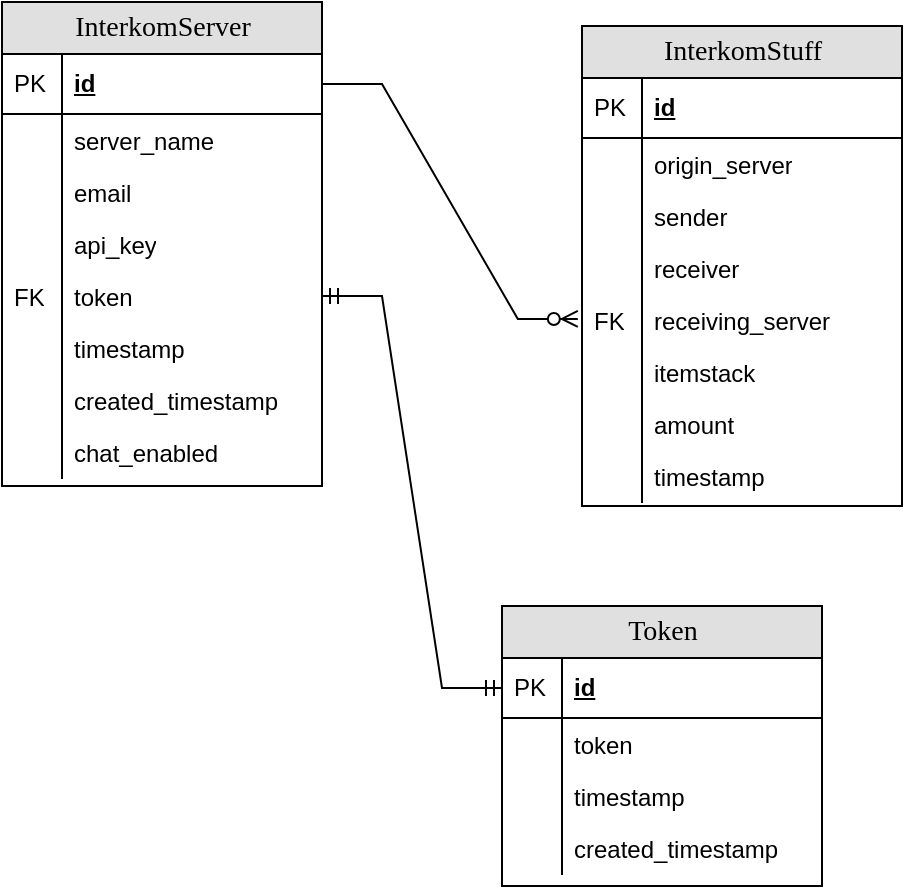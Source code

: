 <mxfile version="26.2.9">
  <diagram name="Page-1" id="e56a1550-8fbb-45ad-956c-1786394a9013">
    <mxGraphModel dx="1906" dy="1084" grid="1" gridSize="10" guides="1" tooltips="1" connect="1" arrows="1" fold="1" page="1" pageScale="1" pageWidth="1100" pageHeight="850" background="none" math="0" shadow="0">
      <root>
        <mxCell id="0" />
        <mxCell id="1" parent="0" />
        <mxCell id="2e49270ec7c68f3f-80" value="InterkomServer" style="swimlane;html=1;fontStyle=0;childLayout=stackLayout;horizontal=1;startSize=26;fillColor=#e0e0e0;horizontalStack=0;resizeParent=1;resizeLast=0;collapsible=1;marginBottom=0;swimlaneFillColor=#ffffff;align=center;rounded=0;shadow=0;comic=0;labelBackgroundColor=none;strokeWidth=1;fontFamily=Verdana;fontSize=14" parent="1" vertex="1">
          <mxGeometry x="30" y="358" width="160" height="242" as="geometry" />
        </mxCell>
        <mxCell id="2e49270ec7c68f3f-81" value="id" style="shape=partialRectangle;top=0;left=0;right=0;bottom=1;html=1;align=left;verticalAlign=middle;fillColor=none;spacingLeft=34;spacingRight=4;whiteSpace=wrap;overflow=hidden;rotatable=0;points=[[0,0.5],[1,0.5]];portConstraint=eastwest;dropTarget=0;fontStyle=5;" parent="2e49270ec7c68f3f-80" vertex="1">
          <mxGeometry y="26" width="160" height="30" as="geometry" />
        </mxCell>
        <mxCell id="2e49270ec7c68f3f-82" value="PK" style="shape=partialRectangle;top=0;left=0;bottom=0;html=1;fillColor=none;align=left;verticalAlign=middle;spacingLeft=4;spacingRight=4;whiteSpace=wrap;overflow=hidden;rotatable=0;points=[];portConstraint=eastwest;part=1;" parent="2e49270ec7c68f3f-81" vertex="1" connectable="0">
          <mxGeometry width="30" height="30" as="geometry" />
        </mxCell>
        <mxCell id="2e49270ec7c68f3f-83" value="&lt;div&gt;server_name&lt;/div&gt;" style="shape=partialRectangle;top=0;left=0;right=0;bottom=0;html=1;align=left;verticalAlign=top;fillColor=none;spacingLeft=34;spacingRight=4;whiteSpace=wrap;overflow=hidden;rotatable=0;points=[[0,0.5],[1,0.5]];portConstraint=eastwest;dropTarget=0;" parent="2e49270ec7c68f3f-80" vertex="1">
          <mxGeometry y="56" width="160" height="26" as="geometry" />
        </mxCell>
        <mxCell id="2e49270ec7c68f3f-84" value="" style="shape=partialRectangle;top=0;left=0;bottom=0;html=1;fillColor=none;align=left;verticalAlign=top;spacingLeft=4;spacingRight=4;whiteSpace=wrap;overflow=hidden;rotatable=0;points=[];portConstraint=eastwest;part=1;" parent="2e49270ec7c68f3f-83" vertex="1" connectable="0">
          <mxGeometry width="30" height="26" as="geometry" />
        </mxCell>
        <mxCell id="2e49270ec7c68f3f-85" value="&lt;div&gt;email&lt;/div&gt;" style="shape=partialRectangle;top=0;left=0;right=0;bottom=0;html=1;align=left;verticalAlign=top;fillColor=none;spacingLeft=34;spacingRight=4;whiteSpace=wrap;overflow=hidden;rotatable=0;points=[[0,0.5],[1,0.5]];portConstraint=eastwest;dropTarget=0;" parent="2e49270ec7c68f3f-80" vertex="1">
          <mxGeometry y="82" width="160" height="26" as="geometry" />
        </mxCell>
        <mxCell id="2e49270ec7c68f3f-86" value="" style="shape=partialRectangle;top=0;left=0;bottom=0;html=1;fillColor=none;align=left;verticalAlign=top;spacingLeft=4;spacingRight=4;whiteSpace=wrap;overflow=hidden;rotatable=0;points=[];portConstraint=eastwest;part=1;" parent="2e49270ec7c68f3f-85" vertex="1" connectable="0">
          <mxGeometry width="30" height="26" as="geometry" />
        </mxCell>
        <mxCell id="2e49270ec7c68f3f-87" value="&lt;div&gt;api_key&lt;/div&gt;" style="shape=partialRectangle;top=0;left=0;right=0;bottom=0;html=1;align=left;verticalAlign=top;fillColor=none;spacingLeft=34;spacingRight=4;whiteSpace=wrap;overflow=hidden;rotatable=0;points=[[0,0.5],[1,0.5]];portConstraint=eastwest;dropTarget=0;" parent="2e49270ec7c68f3f-80" vertex="1">
          <mxGeometry y="108" width="160" height="26" as="geometry" />
        </mxCell>
        <mxCell id="2e49270ec7c68f3f-88" value="" style="shape=partialRectangle;top=0;left=0;bottom=0;html=1;fillColor=none;align=left;verticalAlign=top;spacingLeft=4;spacingRight=4;whiteSpace=wrap;overflow=hidden;rotatable=0;points=[];portConstraint=eastwest;part=1;" parent="2e49270ec7c68f3f-87" vertex="1" connectable="0">
          <mxGeometry width="30" height="26" as="geometry" />
        </mxCell>
        <mxCell id="eUKkTcXRZIZK0F0o9YPU-3" value="token" style="shape=partialRectangle;top=0;left=0;right=0;bottom=0;html=1;align=left;verticalAlign=top;fillColor=none;spacingLeft=34;spacingRight=4;whiteSpace=wrap;overflow=hidden;rotatable=0;points=[[0,0.5],[1,0.5]];portConstraint=eastwest;dropTarget=0;" parent="2e49270ec7c68f3f-80" vertex="1">
          <mxGeometry y="134" width="160" height="26" as="geometry" />
        </mxCell>
        <mxCell id="eUKkTcXRZIZK0F0o9YPU-4" value="FK" style="shape=partialRectangle;top=0;left=0;bottom=0;html=1;fillColor=none;align=left;verticalAlign=top;spacingLeft=4;spacingRight=4;whiteSpace=wrap;overflow=hidden;rotatable=0;points=[];portConstraint=eastwest;part=1;" parent="eUKkTcXRZIZK0F0o9YPU-3" vertex="1" connectable="0">
          <mxGeometry width="30" height="26" as="geometry" />
        </mxCell>
        <mxCell id="eUKkTcXRZIZK0F0o9YPU-8" value="timestamp" style="shape=partialRectangle;top=0;left=0;right=0;bottom=0;html=1;align=left;verticalAlign=top;fillColor=none;spacingLeft=34;spacingRight=4;whiteSpace=wrap;overflow=hidden;rotatable=0;points=[[0,0.5],[1,0.5]];portConstraint=eastwest;dropTarget=0;" parent="2e49270ec7c68f3f-80" vertex="1">
          <mxGeometry y="160" width="160" height="26" as="geometry" />
        </mxCell>
        <mxCell id="eUKkTcXRZIZK0F0o9YPU-9" value="" style="shape=partialRectangle;top=0;left=0;bottom=0;html=1;fillColor=none;align=left;verticalAlign=top;spacingLeft=4;spacingRight=4;whiteSpace=wrap;overflow=hidden;rotatable=0;points=[];portConstraint=eastwest;part=1;" parent="eUKkTcXRZIZK0F0o9YPU-8" vertex="1" connectable="0">
          <mxGeometry width="30" height="26" as="geometry" />
        </mxCell>
        <mxCell id="GIch2s_wdE0GhdCpEFGB-3" value="created_timestamp" style="shape=partialRectangle;top=0;left=0;right=0;bottom=0;html=1;align=left;verticalAlign=top;fillColor=none;spacingLeft=34;spacingRight=4;whiteSpace=wrap;overflow=hidden;rotatable=0;points=[[0,0.5],[1,0.5]];portConstraint=eastwest;dropTarget=0;" vertex="1" parent="2e49270ec7c68f3f-80">
          <mxGeometry y="186" width="160" height="26" as="geometry" />
        </mxCell>
        <mxCell id="GIch2s_wdE0GhdCpEFGB-4" value="" style="shape=partialRectangle;top=0;left=0;bottom=0;html=1;fillColor=none;align=left;verticalAlign=top;spacingLeft=4;spacingRight=4;whiteSpace=wrap;overflow=hidden;rotatable=0;points=[];portConstraint=eastwest;part=1;" vertex="1" connectable="0" parent="GIch2s_wdE0GhdCpEFGB-3">
          <mxGeometry width="30" height="26" as="geometry" />
        </mxCell>
        <mxCell id="GIch2s_wdE0GhdCpEFGB-5" value="chat_enabled" style="shape=partialRectangle;top=0;left=0;right=0;bottom=0;html=1;align=left;verticalAlign=top;fillColor=none;spacingLeft=34;spacingRight=4;whiteSpace=wrap;overflow=hidden;rotatable=0;points=[[0,0.5],[1,0.5]];portConstraint=eastwest;dropTarget=0;" vertex="1" parent="2e49270ec7c68f3f-80">
          <mxGeometry y="212" width="160" height="26" as="geometry" />
        </mxCell>
        <mxCell id="GIch2s_wdE0GhdCpEFGB-6" value="" style="shape=partialRectangle;top=0;left=0;bottom=0;html=1;fillColor=none;align=left;verticalAlign=top;spacingLeft=4;spacingRight=4;whiteSpace=wrap;overflow=hidden;rotatable=0;points=[];portConstraint=eastwest;part=1;" vertex="1" connectable="0" parent="GIch2s_wdE0GhdCpEFGB-5">
          <mxGeometry width="30" height="26" as="geometry" />
        </mxCell>
        <mxCell id="eUKkTcXRZIZK0F0o9YPU-10" value="Token" style="swimlane;html=1;fontStyle=0;childLayout=stackLayout;horizontal=1;startSize=26;fillColor=#e0e0e0;horizontalStack=0;resizeParent=1;resizeLast=0;collapsible=1;marginBottom=0;swimlaneFillColor=#ffffff;align=center;rounded=0;shadow=0;comic=0;labelBackgroundColor=none;strokeWidth=1;fontFamily=Verdana;fontSize=14" parent="1" vertex="1">
          <mxGeometry x="280" y="660" width="160" height="140" as="geometry" />
        </mxCell>
        <mxCell id="eUKkTcXRZIZK0F0o9YPU-11" value="id" style="shape=partialRectangle;top=0;left=0;right=0;bottom=1;html=1;align=left;verticalAlign=middle;fillColor=none;spacingLeft=34;spacingRight=4;whiteSpace=wrap;overflow=hidden;rotatable=0;points=[[0,0.5],[1,0.5]];portConstraint=eastwest;dropTarget=0;fontStyle=5;" parent="eUKkTcXRZIZK0F0o9YPU-10" vertex="1">
          <mxGeometry y="26" width="160" height="30" as="geometry" />
        </mxCell>
        <mxCell id="eUKkTcXRZIZK0F0o9YPU-12" value="PK" style="shape=partialRectangle;top=0;left=0;bottom=0;html=1;fillColor=none;align=left;verticalAlign=middle;spacingLeft=4;spacingRight=4;whiteSpace=wrap;overflow=hidden;rotatable=0;points=[];portConstraint=eastwest;part=1;" parent="eUKkTcXRZIZK0F0o9YPU-11" vertex="1" connectable="0">
          <mxGeometry width="30" height="30" as="geometry" />
        </mxCell>
        <mxCell id="eUKkTcXRZIZK0F0o9YPU-15" value="token" style="shape=partialRectangle;top=0;left=0;right=0;bottom=0;html=1;align=left;verticalAlign=top;fillColor=none;spacingLeft=34;spacingRight=4;whiteSpace=wrap;overflow=hidden;rotatable=0;points=[[0,0.5],[1,0.5]];portConstraint=eastwest;dropTarget=0;" parent="eUKkTcXRZIZK0F0o9YPU-10" vertex="1">
          <mxGeometry y="56" width="160" height="26" as="geometry" />
        </mxCell>
        <mxCell id="eUKkTcXRZIZK0F0o9YPU-16" value="" style="shape=partialRectangle;top=0;left=0;bottom=0;html=1;fillColor=none;align=left;verticalAlign=top;spacingLeft=4;spacingRight=4;whiteSpace=wrap;overflow=hidden;rotatable=0;points=[];portConstraint=eastwest;part=1;" parent="eUKkTcXRZIZK0F0o9YPU-15" vertex="1" connectable="0">
          <mxGeometry width="30" height="26" as="geometry" />
        </mxCell>
        <mxCell id="eUKkTcXRZIZK0F0o9YPU-21" value="timestamp" style="shape=partialRectangle;top=0;left=0;right=0;bottom=0;html=1;align=left;verticalAlign=top;fillColor=none;spacingLeft=34;spacingRight=4;whiteSpace=wrap;overflow=hidden;rotatable=0;points=[[0,0.5],[1,0.5]];portConstraint=eastwest;dropTarget=0;" parent="eUKkTcXRZIZK0F0o9YPU-10" vertex="1">
          <mxGeometry y="82" width="160" height="26" as="geometry" />
        </mxCell>
        <mxCell id="eUKkTcXRZIZK0F0o9YPU-22" value="" style="shape=partialRectangle;top=0;left=0;bottom=0;html=1;fillColor=none;align=left;verticalAlign=top;spacingLeft=4;spacingRight=4;whiteSpace=wrap;overflow=hidden;rotatable=0;points=[];portConstraint=eastwest;part=1;" parent="eUKkTcXRZIZK0F0o9YPU-21" vertex="1" connectable="0">
          <mxGeometry width="30" height="26" as="geometry" />
        </mxCell>
        <mxCell id="GIch2s_wdE0GhdCpEFGB-1" value="&lt;div&gt;created_timestamp&lt;/div&gt;" style="shape=partialRectangle;top=0;left=0;right=0;bottom=0;html=1;align=left;verticalAlign=top;fillColor=none;spacingLeft=34;spacingRight=4;whiteSpace=wrap;overflow=hidden;rotatable=0;points=[[0,0.5],[1,0.5]];portConstraint=eastwest;dropTarget=0;" vertex="1" parent="eUKkTcXRZIZK0F0o9YPU-10">
          <mxGeometry y="108" width="160" height="26" as="geometry" />
        </mxCell>
        <mxCell id="GIch2s_wdE0GhdCpEFGB-2" value="" style="shape=partialRectangle;top=0;left=0;bottom=0;html=1;fillColor=none;align=left;verticalAlign=top;spacingLeft=4;spacingRight=4;whiteSpace=wrap;overflow=hidden;rotatable=0;points=[];portConstraint=eastwest;part=1;" vertex="1" connectable="0" parent="GIch2s_wdE0GhdCpEFGB-1">
          <mxGeometry width="30" height="26" as="geometry" />
        </mxCell>
        <mxCell id="eUKkTcXRZIZK0F0o9YPU-25" value="InterkomStuff" style="swimlane;html=1;fontStyle=0;childLayout=stackLayout;horizontal=1;startSize=26;fillColor=#e0e0e0;horizontalStack=0;resizeParent=1;resizeLast=0;collapsible=1;marginBottom=0;swimlaneFillColor=#ffffff;align=center;rounded=0;shadow=0;comic=0;labelBackgroundColor=none;strokeWidth=1;fontFamily=Verdana;fontSize=14" parent="1" vertex="1">
          <mxGeometry x="320" y="370" width="160" height="240" as="geometry" />
        </mxCell>
        <mxCell id="eUKkTcXRZIZK0F0o9YPU-26" value="id" style="shape=partialRectangle;top=0;left=0;right=0;bottom=1;html=1;align=left;verticalAlign=middle;fillColor=none;spacingLeft=34;spacingRight=4;whiteSpace=wrap;overflow=hidden;rotatable=0;points=[[0,0.5],[1,0.5]];portConstraint=eastwest;dropTarget=0;fontStyle=5;" parent="eUKkTcXRZIZK0F0o9YPU-25" vertex="1">
          <mxGeometry y="26" width="160" height="30" as="geometry" />
        </mxCell>
        <mxCell id="eUKkTcXRZIZK0F0o9YPU-27" value="PK" style="shape=partialRectangle;top=0;left=0;bottom=0;html=1;fillColor=none;align=left;verticalAlign=middle;spacingLeft=4;spacingRight=4;whiteSpace=wrap;overflow=hidden;rotatable=0;points=[];portConstraint=eastwest;part=1;" parent="eUKkTcXRZIZK0F0o9YPU-26" vertex="1" connectable="0">
          <mxGeometry width="30" height="30" as="geometry" />
        </mxCell>
        <mxCell id="eUKkTcXRZIZK0F0o9YPU-28" value="origin_server" style="shape=partialRectangle;top=0;left=0;right=0;bottom=0;html=1;align=left;verticalAlign=top;fillColor=none;spacingLeft=34;spacingRight=4;whiteSpace=wrap;overflow=hidden;rotatable=0;points=[[0,0.5],[1,0.5]];portConstraint=eastwest;dropTarget=0;" parent="eUKkTcXRZIZK0F0o9YPU-25" vertex="1">
          <mxGeometry y="56" width="160" height="26" as="geometry" />
        </mxCell>
        <mxCell id="eUKkTcXRZIZK0F0o9YPU-29" value="" style="shape=partialRectangle;top=0;left=0;bottom=0;html=1;fillColor=none;align=left;verticalAlign=top;spacingLeft=4;spacingRight=4;whiteSpace=wrap;overflow=hidden;rotatable=0;points=[];portConstraint=eastwest;part=1;" parent="eUKkTcXRZIZK0F0o9YPU-28" vertex="1" connectable="0">
          <mxGeometry width="30" height="26" as="geometry" />
        </mxCell>
        <mxCell id="eUKkTcXRZIZK0F0o9YPU-30" value="sender" style="shape=partialRectangle;top=0;left=0;right=0;bottom=0;html=1;align=left;verticalAlign=top;fillColor=none;spacingLeft=34;spacingRight=4;whiteSpace=wrap;overflow=hidden;rotatable=0;points=[[0,0.5],[1,0.5]];portConstraint=eastwest;dropTarget=0;" parent="eUKkTcXRZIZK0F0o9YPU-25" vertex="1">
          <mxGeometry y="82" width="160" height="26" as="geometry" />
        </mxCell>
        <mxCell id="eUKkTcXRZIZK0F0o9YPU-31" value="" style="shape=partialRectangle;top=0;left=0;bottom=0;html=1;fillColor=none;align=left;verticalAlign=top;spacingLeft=4;spacingRight=4;whiteSpace=wrap;overflow=hidden;rotatable=0;points=[];portConstraint=eastwest;part=1;" parent="eUKkTcXRZIZK0F0o9YPU-30" vertex="1" connectable="0">
          <mxGeometry width="30" height="26" as="geometry" />
        </mxCell>
        <mxCell id="eUKkTcXRZIZK0F0o9YPU-32" value="&lt;div&gt;receiver&lt;/div&gt;" style="shape=partialRectangle;top=0;left=0;right=0;bottom=0;html=1;align=left;verticalAlign=top;fillColor=none;spacingLeft=34;spacingRight=4;whiteSpace=wrap;overflow=hidden;rotatable=0;points=[[0,0.5],[1,0.5]];portConstraint=eastwest;dropTarget=0;" parent="eUKkTcXRZIZK0F0o9YPU-25" vertex="1">
          <mxGeometry y="108" width="160" height="26" as="geometry" />
        </mxCell>
        <mxCell id="eUKkTcXRZIZK0F0o9YPU-33" value="" style="shape=partialRectangle;top=0;left=0;bottom=0;html=1;fillColor=none;align=left;verticalAlign=top;spacingLeft=4;spacingRight=4;whiteSpace=wrap;overflow=hidden;rotatable=0;points=[];portConstraint=eastwest;part=1;" parent="eUKkTcXRZIZK0F0o9YPU-32" vertex="1" connectable="0">
          <mxGeometry width="30" height="26" as="geometry" />
        </mxCell>
        <mxCell id="eUKkTcXRZIZK0F0o9YPU-34" value="&lt;div&gt;receiving_server&lt;/div&gt;" style="shape=partialRectangle;top=0;left=0;right=0;bottom=0;html=1;align=left;verticalAlign=top;fillColor=none;spacingLeft=34;spacingRight=4;whiteSpace=wrap;overflow=hidden;rotatable=0;points=[[0,0.5],[1,0.5]];portConstraint=eastwest;dropTarget=0;" parent="eUKkTcXRZIZK0F0o9YPU-25" vertex="1">
          <mxGeometry y="134" width="160" height="26" as="geometry" />
        </mxCell>
        <mxCell id="eUKkTcXRZIZK0F0o9YPU-35" value="FK" style="shape=partialRectangle;top=0;left=0;bottom=0;html=1;fillColor=none;align=left;verticalAlign=top;spacingLeft=4;spacingRight=4;whiteSpace=wrap;overflow=hidden;rotatable=0;points=[];portConstraint=eastwest;part=1;" parent="eUKkTcXRZIZK0F0o9YPU-34" vertex="1" connectable="0">
          <mxGeometry width="30" height="26" as="geometry" />
        </mxCell>
        <mxCell id="eUKkTcXRZIZK0F0o9YPU-36" value="itemstack" style="shape=partialRectangle;top=0;left=0;right=0;bottom=0;html=1;align=left;verticalAlign=top;fillColor=none;spacingLeft=34;spacingRight=4;whiteSpace=wrap;overflow=hidden;rotatable=0;points=[[0,0.5],[1,0.5]];portConstraint=eastwest;dropTarget=0;" parent="eUKkTcXRZIZK0F0o9YPU-25" vertex="1">
          <mxGeometry y="160" width="160" height="26" as="geometry" />
        </mxCell>
        <mxCell id="eUKkTcXRZIZK0F0o9YPU-37" value="" style="shape=partialRectangle;top=0;left=0;bottom=0;html=1;fillColor=none;align=left;verticalAlign=top;spacingLeft=4;spacingRight=4;whiteSpace=wrap;overflow=hidden;rotatable=0;points=[];portConstraint=eastwest;part=1;" parent="eUKkTcXRZIZK0F0o9YPU-36" vertex="1" connectable="0">
          <mxGeometry width="30" height="26" as="geometry" />
        </mxCell>
        <mxCell id="eUKkTcXRZIZK0F0o9YPU-39" value="&lt;div&gt;amount&lt;/div&gt;" style="shape=partialRectangle;top=0;left=0;right=0;bottom=0;html=1;align=left;verticalAlign=top;fillColor=none;spacingLeft=34;spacingRight=4;whiteSpace=wrap;overflow=hidden;rotatable=0;points=[[0,0.5],[1,0.5]];portConstraint=eastwest;dropTarget=0;" parent="eUKkTcXRZIZK0F0o9YPU-25" vertex="1">
          <mxGeometry y="186" width="160" height="26" as="geometry" />
        </mxCell>
        <mxCell id="eUKkTcXRZIZK0F0o9YPU-40" value="" style="shape=partialRectangle;top=0;left=0;bottom=0;html=1;fillColor=none;align=left;verticalAlign=top;spacingLeft=4;spacingRight=4;whiteSpace=wrap;overflow=hidden;rotatable=0;points=[];portConstraint=eastwest;part=1;" parent="eUKkTcXRZIZK0F0o9YPU-39" vertex="1" connectable="0">
          <mxGeometry width="30" height="26" as="geometry" />
        </mxCell>
        <mxCell id="eUKkTcXRZIZK0F0o9YPU-41" value="timestamp" style="shape=partialRectangle;top=0;left=0;right=0;bottom=0;html=1;align=left;verticalAlign=top;fillColor=none;spacingLeft=34;spacingRight=4;whiteSpace=wrap;overflow=hidden;rotatable=0;points=[[0,0.5],[1,0.5]];portConstraint=eastwest;dropTarget=0;" parent="eUKkTcXRZIZK0F0o9YPU-25" vertex="1">
          <mxGeometry y="212" width="160" height="26" as="geometry" />
        </mxCell>
        <mxCell id="eUKkTcXRZIZK0F0o9YPU-42" value="" style="shape=partialRectangle;top=0;left=0;bottom=0;html=1;fillColor=none;align=left;verticalAlign=top;spacingLeft=4;spacingRight=4;whiteSpace=wrap;overflow=hidden;rotatable=0;points=[];portConstraint=eastwest;part=1;" parent="eUKkTcXRZIZK0F0o9YPU-41" vertex="1" connectable="0">
          <mxGeometry width="30" height="26" as="geometry" />
        </mxCell>
        <mxCell id="eUKkTcXRZIZK0F0o9YPU-43" value="" style="edgeStyle=entityRelationEdgeStyle;fontSize=12;html=1;endArrow=ERzeroToMany;endFill=1;rounded=0;exitX=1;exitY=0.5;exitDx=0;exitDy=0;entryX=0;entryY=0.5;entryDx=0;entryDy=0;" parent="1" source="2e49270ec7c68f3f-81" edge="1">
          <mxGeometry width="100" height="100" relative="1" as="geometry">
            <mxPoint x="190.0" y="463.5" as="sourcePoint" />
            <mxPoint x="317.92" y="516.49" as="targetPoint" />
          </mxGeometry>
        </mxCell>
        <mxCell id="eUKkTcXRZIZK0F0o9YPU-44" value="" style="edgeStyle=entityRelationEdgeStyle;fontSize=12;html=1;endArrow=ERmandOne;startArrow=ERmandOne;rounded=0;exitX=1;exitY=0.5;exitDx=0;exitDy=0;entryX=0;entryY=0.5;entryDx=0;entryDy=0;" parent="1" source="eUKkTcXRZIZK0F0o9YPU-3" target="eUKkTcXRZIZK0F0o9YPU-11" edge="1">
          <mxGeometry width="100" height="100" relative="1" as="geometry">
            <mxPoint x="500" y="610" as="sourcePoint" />
            <mxPoint x="600" y="510" as="targetPoint" />
          </mxGeometry>
        </mxCell>
      </root>
    </mxGraphModel>
  </diagram>
</mxfile>
